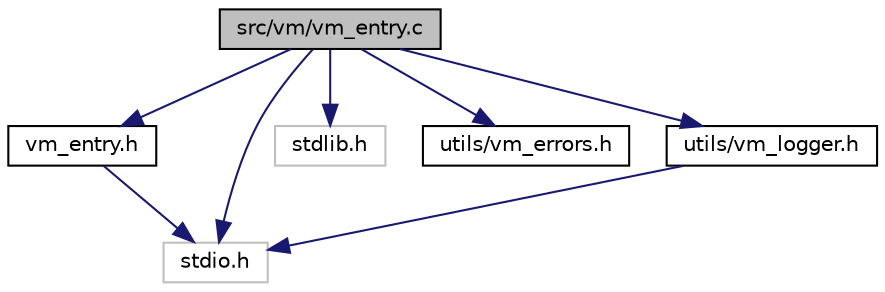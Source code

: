digraph "src/vm/vm_entry.c"
{
  edge [fontname="Helvetica",fontsize="10",labelfontname="Helvetica",labelfontsize="10"];
  node [fontname="Helvetica",fontsize="10",shape=record];
  Node0 [label="src/vm/vm_entry.c",height=0.2,width=0.4,color="black", fillcolor="grey75", style="filled", fontcolor="black"];
  Node0 -> Node1 [color="midnightblue",fontsize="10",style="solid",fontname="Helvetica"];
  Node1 [label="vm_entry.h",height=0.2,width=0.4,color="black", fillcolor="white", style="filled",URL="$vm__entry_8h.html"];
  Node1 -> Node2 [color="midnightblue",fontsize="10",style="solid",fontname="Helvetica"];
  Node2 [label="stdio.h",height=0.2,width=0.4,color="grey75", fillcolor="white", style="filled"];
  Node0 -> Node3 [color="midnightblue",fontsize="10",style="solid",fontname="Helvetica"];
  Node3 [label="stdlib.h",height=0.2,width=0.4,color="grey75", fillcolor="white", style="filled"];
  Node0 -> Node2 [color="midnightblue",fontsize="10",style="solid",fontname="Helvetica"];
  Node0 -> Node4 [color="midnightblue",fontsize="10",style="solid",fontname="Helvetica"];
  Node4 [label="utils/vm_errors.h",height=0.2,width=0.4,color="black", fillcolor="white", style="filled",URL="$vm__errors_8h.html"];
  Node0 -> Node5 [color="midnightblue",fontsize="10",style="solid",fontname="Helvetica"];
  Node5 [label="utils/vm_logger.h",height=0.2,width=0.4,color="black", fillcolor="white", style="filled",URL="$vm__logger_8h.html"];
  Node5 -> Node2 [color="midnightblue",fontsize="10",style="solid",fontname="Helvetica"];
}
